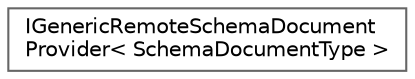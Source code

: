 digraph "Graphical Class Hierarchy"
{
 // LATEX_PDF_SIZE
  bgcolor="transparent";
  edge [fontname=Helvetica,fontsize=10,labelfontname=Helvetica,labelfontsize=10];
  node [fontname=Helvetica,fontsize=10,shape=box,height=0.2,width=0.4];
  rankdir="LR";
  Node0 [id="Node000000",label="IGenericRemoteSchemaDocument\lProvider\< SchemaDocumentType \>",height=0.2,width=0.4,color="grey40", fillcolor="white", style="filled",URL="$class_i_generic_remote_schema_document_provider.html",tooltip=" "];
}
